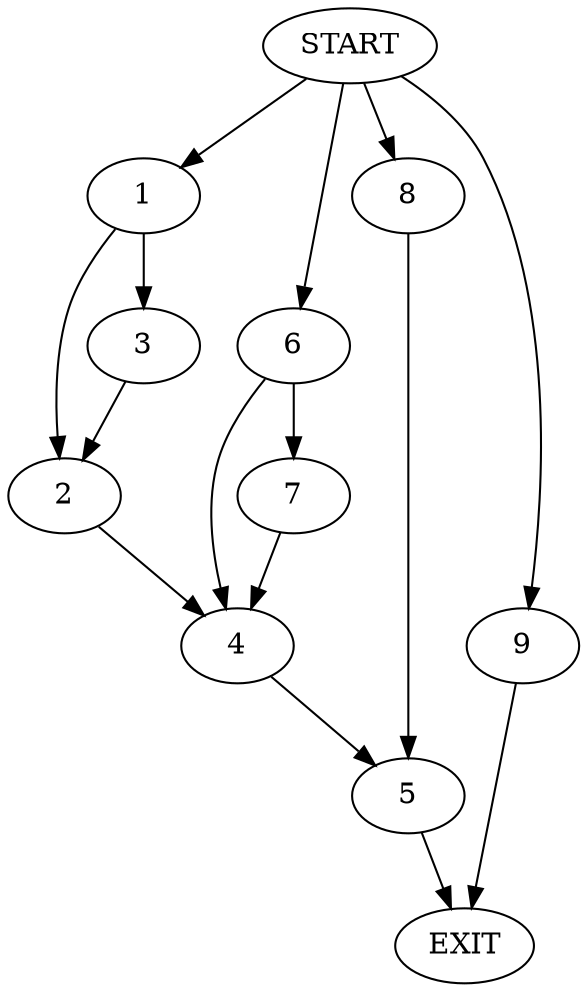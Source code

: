 digraph {
0 [label="START"]
10 [label="EXIT"]
0 -> 1
1 -> 2
1 -> 3
3 -> 2
2 -> 4
4 -> 5
0 -> 6
6 -> 4
6 -> 7
7 -> 4
5 -> 10
0 -> 8
8 -> 5
0 -> 9
9 -> 10
}
